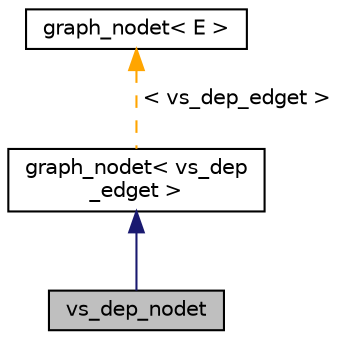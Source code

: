 digraph "vs_dep_nodet"
{
 // LATEX_PDF_SIZE
  bgcolor="transparent";
  edge [fontname="Helvetica",fontsize="10",labelfontname="Helvetica",labelfontsize="10"];
  node [fontname="Helvetica",fontsize="10",shape=record];
  Node1 [label="vs_dep_nodet",height=0.2,width=0.4,color="black", fillcolor="grey75", style="filled", fontcolor="black",tooltip=" "];
  Node2 -> Node1 [dir="back",color="midnightblue",fontsize="10",style="solid",fontname="Helvetica"];
  Node2 [label="graph_nodet\< vs_dep\l_edget \>",height=0.2,width=0.4,color="black",URL="$classgraph__nodet.html",tooltip=" "];
  Node3 -> Node2 [dir="back",color="orange",fontsize="10",style="dashed",label=" \< vs_dep_edget \>" ,fontname="Helvetica"];
  Node3 [label="graph_nodet\< E \>",height=0.2,width=0.4,color="black",URL="$classgraph__nodet.html",tooltip="This class represents a node in a directed graph."];
}
